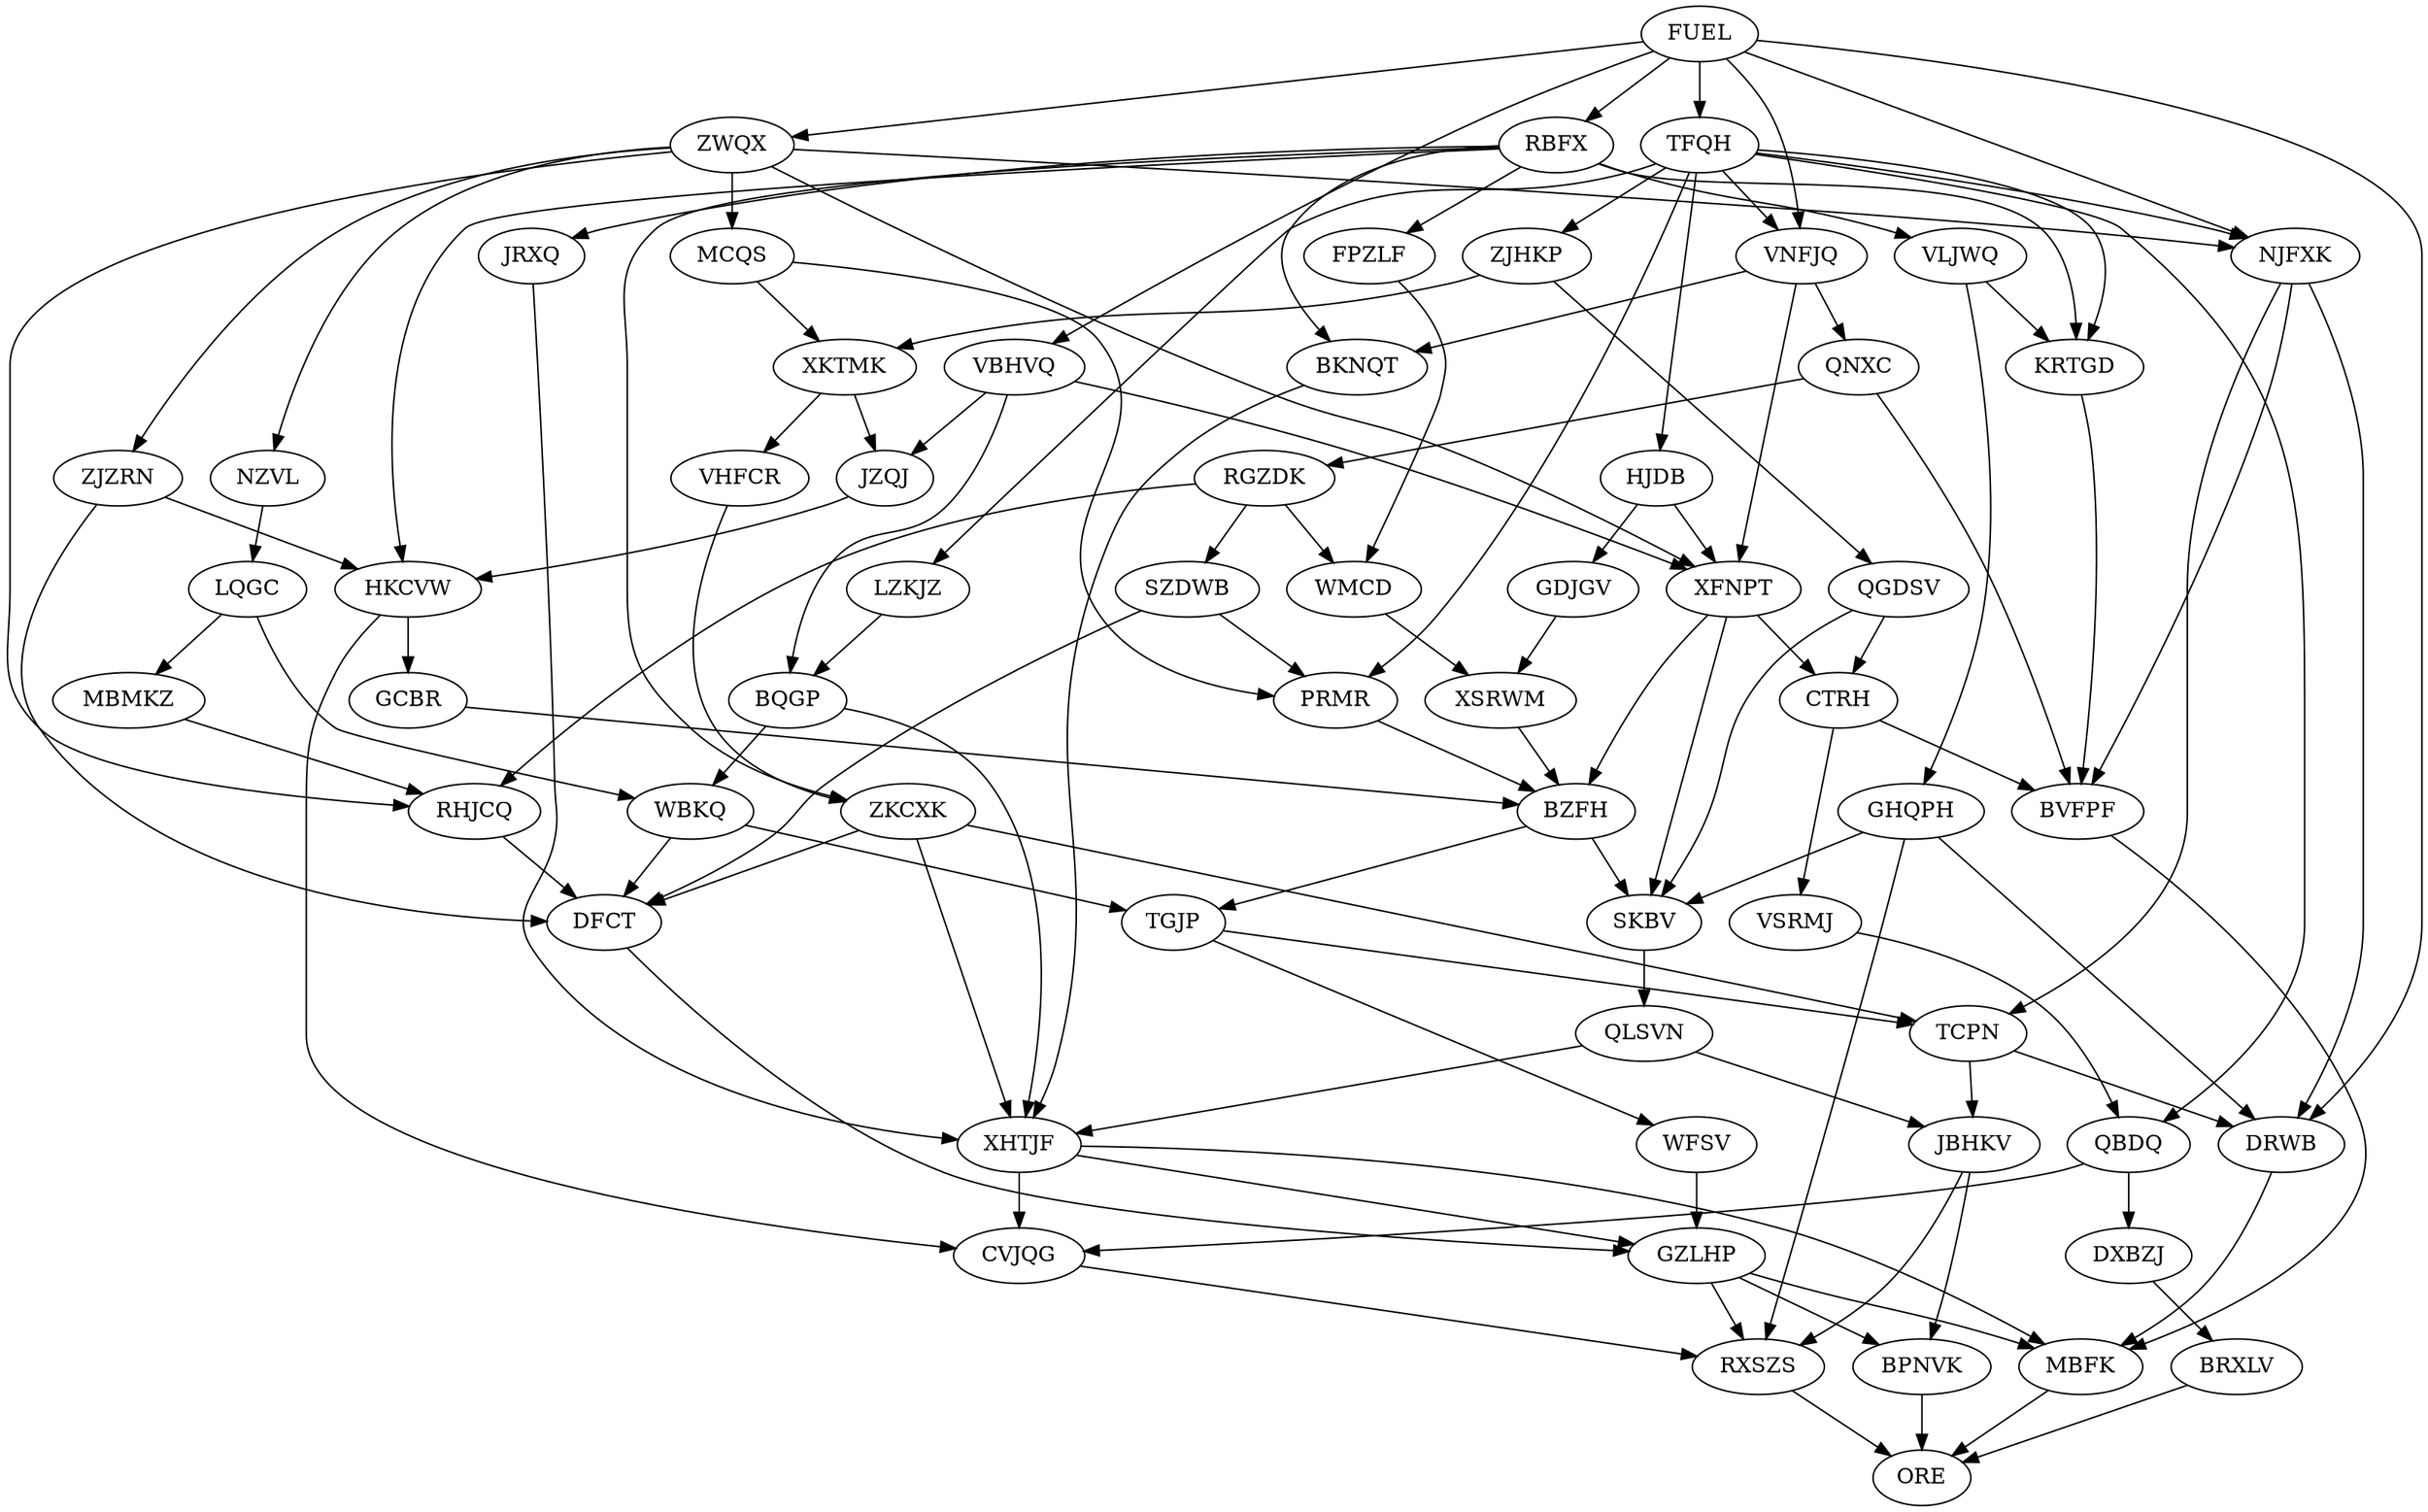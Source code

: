 strict digraph {
    "QLSVN"
    "BPNVK"
    "PRMR"
    "VNFJQ"
    "GHQPH"
    "VHFCR"
    "BRXLV"
    "DFCT"
    "GDJGV"
    "BZFH"
    "JBHKV"
    "RBFX"
    "KRTGD"
    "NJFXK"
    "MBMKZ"
    "XHTJF"
    "JZQJ"
    "BVFPF"
    "HJDB"
    "MBFK"
    "CVJQG"
    "RGZDK"
    "FPZLF"
    "VSRMJ"
    "RXSZS"
    "SKBV"
    "FUEL"
    "JRXQ"
    "QGDSV"
    "CTRH"
    "GZLHP"
    "LQGC"
    "ZJHKP"
    "WFSV"
    "QBDQ"
    "ZJZRN"
    "VLJWQ"
    "XSRWM"
    "VBHVQ"
    "BQGP"
    "NZVL"
    "XKTMK"
    "WBKQ"
    "SZDWB"
    "TCPN"
    "MCQS"
    "DRWB"
    "HKCVW"
    "GCBR"
    "ORE"
    "WMCD"
    "ZWQX"
    "LZKJZ"
    "QNXC"
    "TGJP"
    "TFQH"
    "BKNQT"
    "ZKCXK"
    "RHJCQ"
    "XFNPT"
    "DXBZJ"
    "QLSVN" -> "JBHKV" [weight=1]
    "QLSVN" -> "XHTJF" [weight=2]
    "BPNVK" -> "ORE" [weight=104]
    "PRMR" -> "BZFH" [weight=2]
    "VNFJQ" -> "XFNPT" [weight=1]
    "VNFJQ" -> "QNXC" [weight=1]
    "VNFJQ" -> "BKNQT" [weight=7]
    "GHQPH" -> "DRWB" [weight=8]
    "GHQPH" -> "RXSZS" [weight=12]
    "GHQPH" -> "SKBV" [weight=15]
    "VHFCR" -> "ZKCXK" [weight=7]
    "BRXLV" -> "ORE" [weight=117]
    "DFCT" -> "GZLHP" [weight=1]
    "GDJGV" -> "XSRWM" [weight=1]
    "BZFH" -> "TGJP" [weight=1]
    "BZFH" -> "SKBV" [weight=6]
    "JBHKV" -> "BPNVK" [weight=1]
    "JBHKV" -> "RXSZS" [weight=1]
    "RBFX" -> "VLJWQ" [weight=6]
    "RBFX" -> "FPZLF" [weight=7]
    "RBFX" -> "KRTGD" [weight=18]
    "RBFX" -> "JRXQ" [weight=26]
    "RBFX" -> "HKCVW" [weight=6]
    "RBFX" -> "BKNQT" [weight=6]
    "RBFX" -> "ZKCXK" [weight=8]
    "KRTGD" -> "BVFPF" [weight=1]
    "NJFXK" -> "TCPN" [weight=4]
    "NJFXK" -> "DRWB" [weight=3]
    "NJFXK" -> "BVFPF" [weight=7]
    "MBMKZ" -> "RHJCQ" [weight=9]
    "XHTJF" -> "CVJQG" [weight=5]
    "XHTJF" -> "MBFK" [weight=4]
    "XHTJF" -> "GZLHP" [weight=7]
    "JZQJ" -> "HKCVW" [weight=12]
    "BVFPF" -> "MBFK" [weight=3]
    "HJDB" -> "XFNPT" [weight=7]
    "HJDB" -> "GDJGV" [weight=1]
    "MBFK" -> "ORE" [weight=132]
    "CVJQG" -> "RXSZS" [weight=1]
    "RGZDK" -> "RHJCQ" [weight=4]
    "RGZDK" -> "SZDWB" [weight=4]
    "RGZDK" -> "WMCD" [weight=1]
    "FPZLF" -> "WMCD" [weight=1]
    "VSRMJ" -> "QBDQ" [weight=8]
    "RXSZS" -> "ORE" [weight=192]
    "SKBV" -> "QLSVN" [weight=3]
    "FUEL" -> "DRWB" [weight=26]
    "FUEL" -> "VBHVQ" [weight=7]
    "FUEL" -> "NJFXK" [weight=21]
    "FUEL" -> "VNFJQ" [weight=24]
    "FUEL" -> "RBFX" [weight=39]
    "FUEL" -> "TFQH" [weight=42]
    "FUEL" -> "ZWQX" [weight=1]
    "JRXQ" -> "XHTJF" [weight=1]
    "QGDSV" -> "CTRH" [weight=7]
    "QGDSV" -> "SKBV" [weight=1]
    "CTRH" -> "VSRMJ" [weight=8]
    "CTRH" -> "BVFPF" [weight=1]
    "GZLHP" -> "BPNVK" [weight=1]
    "GZLHP" -> "RXSZS" [weight=2]
    "GZLHP" -> "MBFK" [weight=10]
    "LQGC" -> "WBKQ" [weight=5]
    "LQGC" -> "MBMKZ" [weight=7]
    "ZJHKP" -> "XKTMK" [weight=3]
    "ZJHKP" -> "QGDSV" [weight=4]
    "WFSV" -> "GZLHP" [weight=5]
    "QBDQ" -> "CVJQG" [weight=13]
    "QBDQ" -> "DXBZJ" [weight=8]
    "ZJZRN" -> "DFCT" [weight=2]
    "ZJZRN" -> "HKCVW" [weight=1]
    "VLJWQ" -> "KRTGD" [weight=13]
    "VLJWQ" -> "GHQPH" [weight=5]
    "XSRWM" -> "BZFH" [weight=13]
    "VBHVQ" -> "XFNPT" [weight=12]
    "VBHVQ" -> "JZQJ" [weight=2]
    "VBHVQ" -> "BQGP" [weight=1]
    "BQGP" -> "XHTJF" [weight=14]
    "BQGP" -> "WBKQ" [weight=26]
    "NZVL" -> "LQGC" [weight=6]
    "XKTMK" -> "VHFCR" [weight=10]
    "XKTMK" -> "JZQJ" [weight=13]
    "WBKQ" -> "DFCT" [weight=22]
    "WBKQ" -> "TGJP" [weight=17]
    "SZDWB" -> "DFCT" [weight=6]
    "SZDWB" -> "PRMR" [weight=1]
    "TCPN" -> "JBHKV" [weight=16]
    "TCPN" -> "DRWB" [weight=10]
    "MCQS" -> "PRMR" [weight=1]
    "MCQS" -> "XKTMK" [weight=3]
    "DRWB" -> "MBFK" [weight=3]
    "HKCVW" -> "CVJQG" [weight=17]
    "HKCVW" -> "GCBR" [weight=4]
    "GCBR" -> "BZFH" [weight=1]
    "WMCD" -> "XSRWM" [weight=1]
    "ZWQX" -> "ZJZRN" [weight=1]
    "ZWQX" -> "XFNPT" [weight=1]
    "ZWQX" -> "RHJCQ" [weight=7]
    "ZWQX" -> "NJFXK" [weight=1]
    "ZWQX" -> "NZVL" [weight=4]
    "ZWQX" -> "MCQS" [weight=32]
    "LZKJZ" -> "BQGP" [weight=2]
    "QNXC" -> "RGZDK" [weight=1]
    "QNXC" -> "BVFPF" [weight=10]
    "TGJP" -> "TCPN" [weight=2]
    "TGJP" -> "WFSV" [weight=1]
    "TFQH" -> "HJDB" [weight=1]
    "TFQH" -> "PRMR" [weight=1]
    "TFQH" -> "KRTGD" [weight=4]
    "TFQH" -> "NJFXK" [weight=1]
    "TFQH" -> "LZKJZ" [weight=1]
    "TFQH" -> "VNFJQ" [weight=1]
    "TFQH" -> "QBDQ" [weight=6]
    "TFQH" -> "ZJHKP" [weight=1]
    "BKNQT" -> "XHTJF" [weight=10]
    "ZKCXK" -> "XHTJF" [weight=7]
    "ZKCXK" -> "TCPN" [weight=8]
    "ZKCXK" -> "DFCT" [weight=3]
    "RHJCQ" -> "DFCT" [weight=35]
    "XFNPT" -> "CTRH" [weight=1]
    "XFNPT" -> "SKBV" [weight=14]
    "XFNPT" -> "BZFH" [weight=12]
    "DXBZJ" -> "BRXLV" [weight=2]
}
